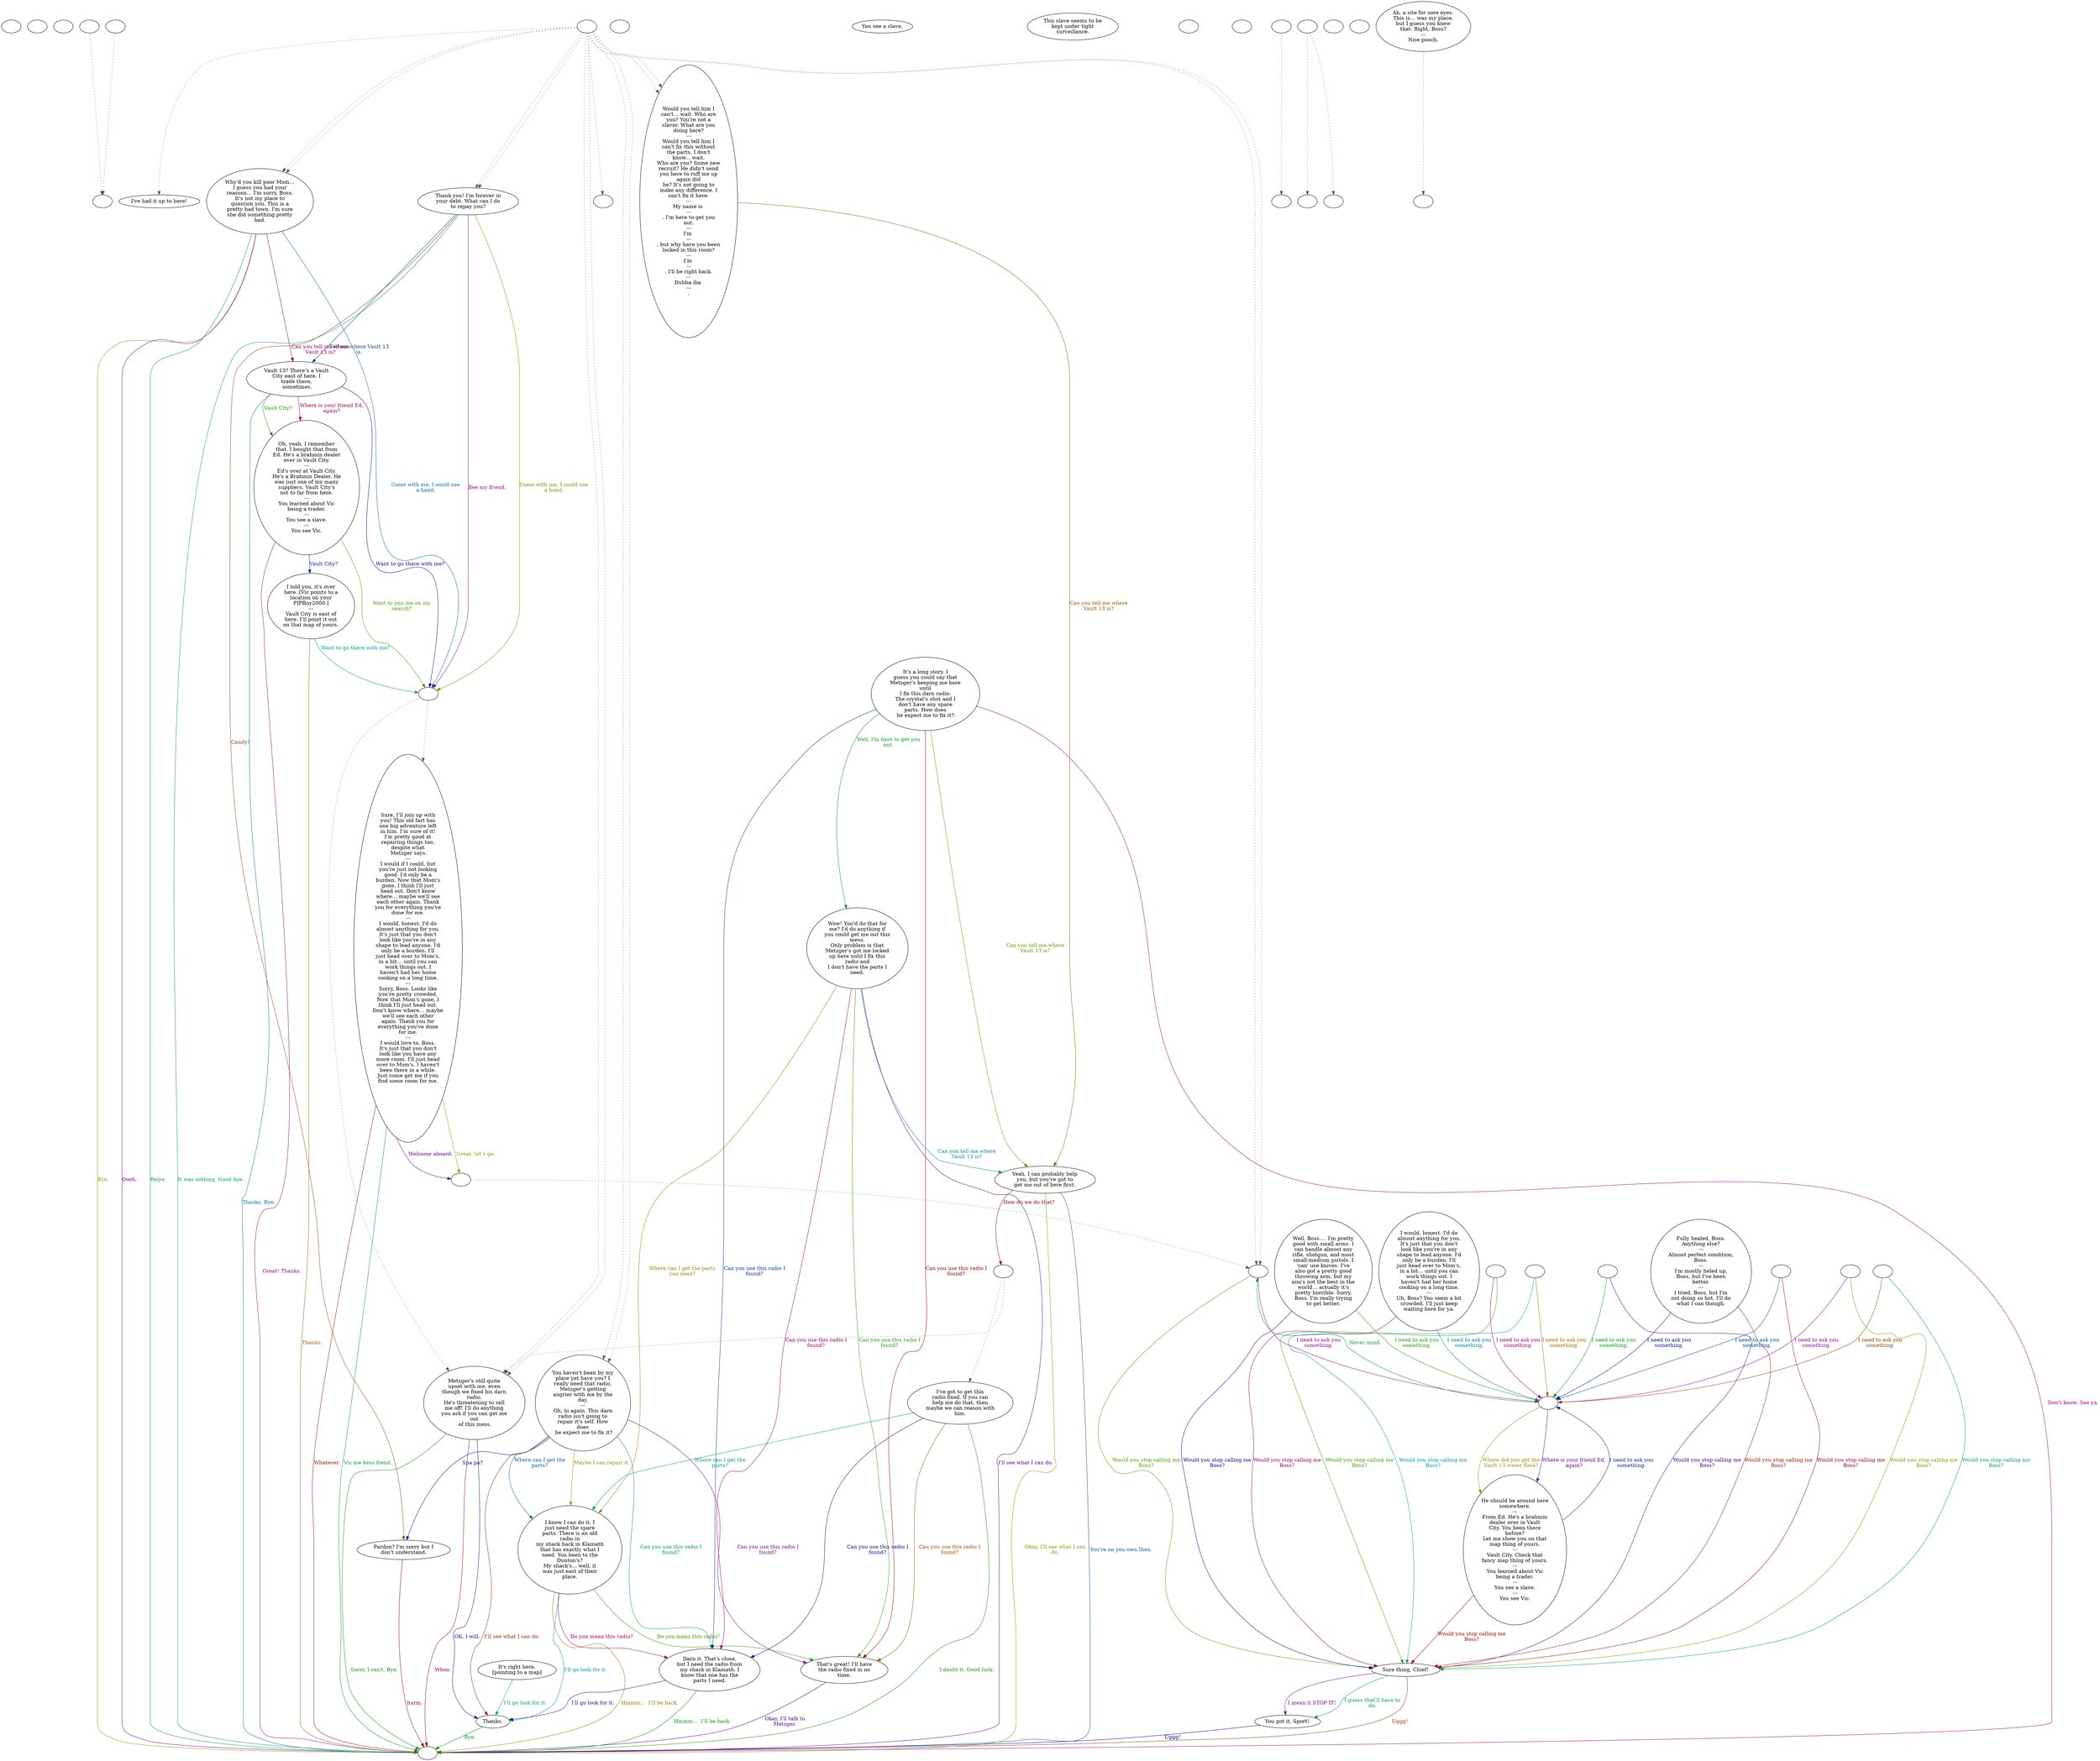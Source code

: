 digraph dcVic {
  "checkPartyMembersNearDoor" [style=filled       fillcolor="#FFFFFF"       color="#000000"]
  "checkPartyMembersNearDoor" [label=""]
  "start" [style=filled       fillcolor="#FFFFFF"       color="#000000"]
  "start" [label=""]
  "critter_p_proc" [style=filled       fillcolor="#FFFFFF"       color="#000000"]
  "critter_p_proc" [label=""]
  "pickup_p_proc" [style=filled       fillcolor="#FFFFFF"       color="#000000"]
  "pickup_p_proc" -> "Node998" [style=dotted color="#555555"]
  "pickup_p_proc" [label=""]
  "talk_p_proc" [style=filled       fillcolor="#FFFFFF"       color="#000000"]
  "talk_p_proc" -> "Node1020" [style=dotted color="#555555"]
  "talk_p_proc" -> "Node110" [style=dotted color="#555555"]
  "talk_p_proc" -> "Node110" [style=dotted color="#555555"]
  "talk_p_proc" -> "Node008" [style=dotted color="#555555"]
  "talk_p_proc" -> "Node008" [style=dotted color="#555555"]
  "talk_p_proc" -> "Node023" [style=dotted color="#555555"]
  "talk_p_proc" -> "Node023" [style=dotted color="#555555"]
  "talk_p_proc" -> "Node002b" [style=dotted color="#555555"]
  "talk_p_proc" -> "Node002" [style=dotted color="#555555"]
  "talk_p_proc" -> "Node002" [style=dotted color="#555555"]
  "talk_p_proc" -> "Node003" [style=dotted color="#555555"]
  "talk_p_proc" -> "Node003" [style=dotted color="#555555"]
  "talk_p_proc" -> "Node001" [style=dotted color="#555555"]
  "talk_p_proc" -> "Node001" [style=dotted color="#555555"]
  "talk_p_proc" [label=""]
  "destroy_p_proc" [style=filled       fillcolor="#FFFFFF"       color="#000000"]
  "destroy_p_proc" [label=""]
  "look_at_p_proc" [style=filled       fillcolor="#FFFFFF"       color="#000000"]
  "look_at_p_proc" [label="You see a slave."]
  "description_p_proc" [style=filled       fillcolor="#FFFFFF"       color="#000000"]
  "description_p_proc" [label="This slave seems to be\nkept under tight\nsurveillance."]
  "use_skill_on_p_proc" [style=filled       fillcolor="#FFFFFF"       color="#000000"]
  "use_skill_on_p_proc" [label=""]
  "damage_p_proc" [style=filled       fillcolor="#FFFFFF"       color="#000000"]
  "damage_p_proc" -> "Node998" [style=dotted color="#555555"]
  "damage_p_proc" [label=""]
  "map_enter_p_proc" [style=filled       fillcolor="#FFFFFF"       color="#000000"]
  "map_enter_p_proc" [label=""]
  "push_p_proc" [style=filled       fillcolor="#FFFFFF"       color="#000000"]
  "push_p_proc" -> "Node1101" [style=dotted color="#555555"]
  "push_p_proc" [label=""]
  "use_obj_on_p_proc" [style=filled       fillcolor="#FFFFFF"       color="#000000"]
  "use_obj_on_p_proc" -> "Node1110" [style=dotted color="#555555"]
  "use_obj_on_p_proc" -> "Node1111" [style=dotted color="#555555"]
  "use_obj_on_p_proc" [label=""]
  "Node001" [style=filled       fillcolor="#FFFFFF"       color="#000000"]
  "Node001" [label="Would you tell him I\ncan't... wait. Who are\nyou? You're not a\nslaver. What are you\ndoing here?\n---\nWould you tell him I\ncan't fix this without\nthe parts. I don't\nknow... wait.\nWho are you? Some new\nrecruit? He didn't send\nyou here to ruff me up\nagain did\nhe? It's not going to\nmake any difference. I\ncan't fix it here.\n---\nMy name is \n---\n. I’m here to get you\nout.\n---\nI'm \n---\n, but why have you been\nlocked in this room?\n---\nI’m \n---\n. I'll be right back.\n---\nDubba iba \n---\n."]
  "Node001" -> "Node015" [label="Can you tell me where\nVault 13 is?" color="#995400" fontcolor="#995400"]
  "Node002b" [style=filled       fillcolor="#FFFFFF"       color="#000000"]
  "Node002b" [label=""]
  "Node002" [style=filled       fillcolor="#FFFFFF"       color="#000000"]
  "Node002" [label="Metzger's still quite\nupset with me, even\nthough we fixed his darn\nradio.\nHe's threatening to sell\nme off! I'll do anything\nyou ask if you can get me\nout\n of this mess."]
  "Node002" -> "Node006" [label="OK, I will." color="#270099" fontcolor="#270099"]
  "Node002" -> "Node999" [label="Sorry, I can't. Bye." color="#059900" fontcolor="#059900"]
  "Node002" -> "Node999" [label="Whoo." color="#990032" fontcolor="#990032"]
  "Node003" [style=filled       fillcolor="#FFFFFF"       color="#000000"]
  "Node003" [label="You haven't been by my\nplace yet have you? I\nreally need that radio,\nMetzger's getting\nangrier with me by the\nday.\n---\nOh, hi again. This darn\nradio isn't going to\nrepair it's self. How\ndoes\n he expect me to fix it?"]
  "Node003" -> "Node004" [label="Where can I get the\nparts?" color="#005E99" fontcolor="#005E99"]
  "Node003" -> "Node004" [label="Maybe I can repair it." color="#8B9900" fontcolor="#8B9900"]
  "Node003" -> "Node005" [label="Can you use this radio I\nfound?" color="#7A0099" fontcolor="#7A0099"]
  "Node003" -> "Node014" [label="Can you use this radio I\nfound?" color="#00994E" fontcolor="#00994E"]
  "Node003" -> "Node006" [label="I’ll see what I can do." color="#992100" fontcolor="#992100"]
  "Node003" -> "Node007" [label="Spa pa?" color="#000C99" fontcolor="#000C99"]
  "Node004" [style=filled       fillcolor="#FFFFFF"       color="#000000"]
  "Node004" [label="I know I can do it, I\njust need the spare\nparts. There is an old\nradio in\nmy shack back in Klamath\nthat has exactly what I\nneed. You been to the\nDunton's?\nMy shack's... well, it\nwas just east of their\nplace."]
  "Node004" -> "Node005" [label="Do you mean this radio?" color="#389900" fontcolor="#389900"]
  "Node004" -> "Node014" [label="Do you mean this radio?" color="#990065" fontcolor="#990065"]
  "Node004" -> "Node006" [label="I’ll go look for it." color="#009299" fontcolor="#009299"]
  "Node004" -> "Node999" [label="Hmmm...  I’ll be back." color="#997400" fontcolor="#997400"]
  "Node005" [style=filled       fillcolor="#FFFFFF"       color="#000000"]
  "Node005" [label="That's great! I'll have\nthe radio fixed in no\ntime."]
  "Node005" -> "Node999" [label="Okay, I'll talk to\nMetzger." color="#470099" fontcolor="#470099"]
  "Node006" [style=filled       fillcolor="#FFFFFF"       color="#000000"]
  "Node006" [label="Thanks."]
  "Node006" -> "Node999" [label="Bye." color="#00991A" fontcolor="#00991A"]
  "Node007" [style=filled       fillcolor="#FFFFFF"       color="#000000"]
  "Node007" [label="Pardon? I'm sorry but I\ndon't understand."]
  "Node007" -> "Node999" [label="hurm." color="#990012" fontcolor="#990012"]
  "Node008" [style=filled       fillcolor="#FFFFFF"       color="#000000"]
  "Node008" [label="Thank you! I'm forever in\nyour debt. What can I do\nto repay you?"]
  "Node008" -> "Node009" [label="Tell me where Vault 13\nis." color="#003F99" fontcolor="#003F99"]
  "Node008" -> "Node995" [label="Come with me, I could use\na hand." color="#6C9900" fontcolor="#6C9900"]
  "Node008" -> "Node995" [label="Bee my friend." color="#990098" fontcolor="#990098"]
  "Node008" -> "Node999" [label="It was nothing. Good bye." color="#00996D" fontcolor="#00996D"]
  "Node008" -> "Node007" [label="Candy?" color="#994100" fontcolor="#994100"]
  "Node009" [style=filled       fillcolor="#FFFFFF"       color="#000000"]
  "Node009" [label="Vault 13? There’s a Vault\nCity east of here. I\ntrade there,\n sometimes."]
  "Node009" -> "Node995" [label="Want to go there with me?" color="#140099" fontcolor="#140099"]
  "Node009" -> "Node011" [label="Vault City?" color="#199900" fontcolor="#199900"]
  "Node009" -> "Node011" [label="Where is your friend Ed,\nagain?" color="#990045" fontcolor="#990045"]
  "Node009" -> "Node999" [label="Thanks. Bye." color="#007299" fontcolor="#007299"]
  "Node010" [style=filled       fillcolor="#FFFFFF"       color="#000000"]
  "Node010" [label="Sure, I’ll join up with\nyou! This old fart has\none big adventure left\nin him. I’m sure of it!\nI'm pretty good at\nrepairing things too,\ndespite what\n Metzger says.\n---\nI would if I could, but\nyou're just not looking\ngood. I'd only be a\nburden. Now that Mom's\ngone, I think I'll just\nhead out. Don't know\nwhere… maybe we'll see\neach other again. Thank\nyou for everything you've\ndone for me.\n---\nI would, honest. I'd do\nalmost anything for you.\nIt's just that you don't\nlook like you're in any\nshape to lead anyone. I'd\nonly be a burden. I'll\njust head over to Mom's,\nin a bit… until you can\nwork things out. I\nhaven't had her home\ncooking on a long time.\n---\nSorry, Boss. Looks like\nyou're pretty crowded.\nNow that Mom's gone, I\nthink I'll just head out.\nDon't know where… maybe\nwe'll see each other\nagain. Thank you for\neverything you've done\nfor me.\n---\nI would love to, Boss.\nIt's just that you don't\nlook like you have any\nmore room. I'll just head\nover to Mom's. I haven't\nbeen there in a while.\nJust come get me if you\nfind some room for me."]
  "Node010" -> "Node994" [label="Great, let’s go." color="#999300" fontcolor="#999300"]
  "Node010" -> "Node994" [label="Welcome aboard." color="#670099" fontcolor="#670099"]
  "Node010" -> "Node999" [label="Vic me bess frend." color="#00993A" fontcolor="#00993A"]
  "Node010" -> "Node999" [label="Whatever." color="#990D00" fontcolor="#990D00"]
  "Node011" [style=filled       fillcolor="#FFFFFF"       color="#000000"]
  "Node011" [label="Oh, yeah. I remember\nthat. I bought that from\nEd. He's a brahmin dealer\nover in Vault City.\n---\nEd's over at Vault City.\nHe's a Brahmin Dealer. He\nwas just one of my many\nsuppliers. Vault City's\nnot to far from here.\n---\nYou learned about Vic\nbeing a trader.\n---\nYou see a slave.\n---\nYou see Vic."]
  "Node011" -> "Node013" [label="Vault City?" color="#001F99" fontcolor="#001F99"]
  "Node011" -> "Node995" [label="Want to join me on my\nsearch?" color="#4C9900" fontcolor="#4C9900"]
  "Node011" -> "Node999" [label="Great! Thanks." color="#990079" fontcolor="#990079"]
  "Node013" [style=filled       fillcolor="#FFFFFF"       color="#000000"]
  "Node013" [label="I told you, it's over\nhere. [Vic points to a\nlocation on your\nPIPBoy2000.]\n---\nVault City is east of\nhere. I’ll point it out\non that map of yours."]
  "Node013" -> "Node995" [label="Want to go there with me?" color="#00998D" fontcolor="#00998D"]
  "Node013" -> "Node999" [label="Thanks." color="#996000" fontcolor="#996000"]
  "Node014" [style=filled       fillcolor="#FFFFFF"       color="#000000"]
  "Node014" [label="Darn it. That's close,\nbut I need the radio from\nmy shack in Klamath. I\nknow that one has the\nparts I need."]
  "Node014" -> "Node006" [label="I’ll go look for it." color="#340099" fontcolor="#340099"]
  "Node014" -> "Node999" [label="Hmmm...  I’ll be back." color="#009907" fontcolor="#009907"]
  "Node015" [style=filled       fillcolor="#FFFFFF"       color="#000000"]
  "Node015" [label="Yeah, I can probably help\nyou, but you've got to\nget me out of here first."]
  "Node015" -> "Node996" [label="How do we do that?" color="#990026" fontcolor="#990026"]
  "Node015" -> "Node999" [label="You're on you own then." color="#005299" fontcolor="#005299"]
  "Node015" -> "Node999" [label="Okay, I'll see what I can\ndo." color="#7F9900" fontcolor="#7F9900"]
  "Node016" [style=filled       fillcolor="#FFFFFF"       color="#000000"]
  "Node016" [label="Sure thing, Chief!"]
  "Node016" -> "Node017" [label="I mean it STOP IT!" color="#860099" fontcolor="#860099"]
  "Node016" -> "Node017" [label="I guess that'll have to\ndo." color="#00995A" fontcolor="#00995A"]
  "Node016" -> "Node999" [label="Uggg!" color="#992D00" fontcolor="#992D00"]
  "Node017" [style=filled       fillcolor="#FFFFFF"       color="#000000"]
  "Node017" [label="You got it, Sport!"]
  "Node017" -> "Node999" [label="Uggg!" color="#000099" fontcolor="#000099"]
  "Node020" [style=filled       fillcolor="#FFFFFF"       color="#000000"]
  "Node020" [label="Wow! You'd do that for\nme? I'd do anything if\nyou could get me out this\nmess.\nOnly problem is that\nMetzger's got me locked\nup here until I fix this\nradio and\nI don't have the parts I\nneed."]
  "Node020" -> "Node005" [label="Can you use this radio I\nfound?" color="#2C9900" fontcolor="#2C9900"]
  "Node020" -> "Node014" [label="Can you use this radio I\nfound?" color="#990059" fontcolor="#990059"]
  "Node020" -> "Node015" [label="Can you tell me where\nVault 13 is?" color="#008699" fontcolor="#008699"]
  "Node020" -> "Node004" [label="Where can I get the parts\nyou need?" color="#998000" fontcolor="#998000"]
  "Node020" -> "Node999" [label="I'll see what I can do." color="#530099" fontcolor="#530099"]
  "Node021" [style=filled       fillcolor="#FFFFFF"       color="#000000"]
  "Node021" [label="It's a long story. I\nguess you could say that\nMetzger's keeping me here\nuntil\nI fix this darn radio.\nThe crystal's shot and I\ndon't have any spare\nparts. How does\n he expect me to fix it?."]
  "Node021" -> "Node020" [label="Well, I'm here to get you\nout." color="#009927" fontcolor="#009927"]
  "Node021" -> "Node005" [label="Can you use this radio I\nfound?" color="#990006" fontcolor="#990006"]
  "Node021" -> "Node014" [label="Can you use this radio I\nfound?" color="#003399" fontcolor="#003399"]
  "Node021" -> "Node015" [label="Can you tell me where\nVault 13 is?" color="#5F9900" fontcolor="#5F9900"]
  "Node021" -> "Node999" [label="Don't know. See ya." color="#99008C" fontcolor="#99008C"]
  "Node022" [style=filled       fillcolor="#FFFFFF"       color="#000000"]
  "Node022" [label="I've got to get this\nradio fixed. If you can\nhelp me do that, then\nmaybe we can reason with\nhim."]
  "Node022" -> "Node004" [label="Where can I get the\nparts?" color="#009979" fontcolor="#009979"]
  "Node022" -> "Node005" [label="Can you use this radio I\nfound?" color="#994D00" fontcolor="#994D00"]
  "Node022" -> "Node014" [label="Can you use this radio I\nfound?" color="#200099" fontcolor="#200099"]
  "Node022" -> "Node999" [label="I doubt it. Good luck." color="#0D9900" fontcolor="#0D9900"]
  "Node023" [style=filled       fillcolor="#FFFFFF"       color="#000000"]
  "Node023" [label="Why'd you kill poor Mom…\nI guess you had your\nreasons… I'm sorry, Boss.\nIt's not my place to\nquestion you. This is a\npretty bad town. I'm sure\nshe did something pretty\nbad."]
  "Node023" -> "Node009" [label="Can you tell me where\nVault 13 is?" color="#990039" fontcolor="#990039"]
  "Node023" -> "Node995" [label="Come with me, I could use\na hand." color="#006699" fontcolor="#006699"]
  "Node023" -> "Node999" [label="Bye." color="#939900" fontcolor="#939900"]
  "Node023" -> "Node999" [label="Oooh." color="#730099" fontcolor="#730099"]
  "Node023" -> "Node999" [label="Beiye" color="#009946" fontcolor="#009946"]
  "Node1001" [style=filled       fillcolor="#FFFFFF"       color="#000000"]
  "Node1001" [label="Fully healed, Boss.\nAnything else?\n---\nAlmost perfect condition,\nBoss.\n---\nI'm mostly heled up,\nBoss, but I've been\nbetter.\n---\nI tried, Boss, but I'm\nnot doing so hot. I'll do\nwhat I can though."]
  "Node1001" -> "Node016" [label="Would you stop calling me\nBoss?" color="#991900" fontcolor="#991900"]
  "Node1001" -> "Node1021" [label="I need to ask you\nsomething." color="#001399" fontcolor="#001399"]
  "Node1002" [style=filled       fillcolor="#FFFFFF"       color="#000000"]
  "Node1002" [label=""]
  "Node1002" -> "Node016" [label="Would you stop calling me\nBoss?" color="#409900" fontcolor="#409900"]
  "Node1002" -> "Node1021" [label="I need to ask you\nsomething." color="#99006C" fontcolor="#99006C"]
  "Node1003" [style=filled       fillcolor="#FFFFFF"       color="#000000"]
  "Node1003" [label=""]
  "Node1003" -> "Node016" [label="Would you stop calling me\nBoss?" color="#009999" fontcolor="#009999"]
  "Node1003" -> "Node1021" [label="I need to ask you\nsomething." color="#996C00" fontcolor="#996C00"]
  "Node1004" [style=filled       fillcolor="#FFFFFF"       color="#000000"]
  "Node1004" [label=""]
  "Node1004" -> "Node016" [label="Would you stop calling me\nBoss?" color="#400099" fontcolor="#400099"]
  "Node1004" -> "Node1021" [label="I need to ask you\nsomething." color="#009913" fontcolor="#009913"]
  "Node1005" [style=filled       fillcolor="#FFFFFF"       color="#000000"]
  "Node1005" [label=""]
  "Node1005" -> "Node016" [label="Would you stop calling me\nBoss?" color="#99001A" fontcolor="#99001A"]
  "Node1005" -> "Node1021" [label="I need to ask you\nsomething." color="#004699" fontcolor="#004699"]
  "Node1006" [style=filled       fillcolor="#FFFFFF"       color="#000000"]
  "Node1006" [label=""]
  "Node1006" -> "Node016" [label="Would you stop calling me\nBoss?" color="#739900" fontcolor="#739900"]
  "Node1006" -> "Node1021" [label="I need to ask you\nsomething." color="#920099" fontcolor="#920099"]
  "Node1007" [style=filled       fillcolor="#FFFFFF"       color="#000000"]
  "Node1007" [label=""]
  "Node1008" [style=filled       fillcolor="#FFFFFF"       color="#000000"]
  "Node1008" [label=""]
  "Node1009" [style=filled       fillcolor="#FFFFFF"       color="#000000"]
  "Node1009" [label=""]
  "Node1009" -> "Node016" [label="Would you stop calling me\nBoss?" color="#009966" fontcolor="#009966"]
  "Node1009" -> "Node1021" [label="I need to ask you\nsomething." color="#993900" fontcolor="#993900"]
  "Node1010" [style=filled       fillcolor="#FFFFFF"       color="#000000"]
  "Node1010" [label="Well, Boss…. I'm pretty\ngood with small arms. I\ncan handle almost any\nrifle, shotgun, and most\nsmall-medium pistols. I\n'can' use knives. I've\nalso got a pretty good\nthrowing arm, but my\naim's not the best in the\nworld… actually it's\npretty horrible. Sorry,\nBoss. I'm really trying\nto get better."]
  "Node1010" -> "Node016" [label="Would you stop calling me\nBoss?" color="#0C0099" fontcolor="#0C0099"]
  "Node1010" -> "Node1021" [label="I need to ask you\nsomething." color="#209900" fontcolor="#209900"]
  "Node1100" [style=filled       fillcolor="#FFFFFF"       color="#000000"]
  "Node1100" [label="I would, honest. I'd do\nalmost anything for you.\nIt's just that you don't\nlook like you're in any\nshape to lead anyone. I'd\nonly be a burden. I'll\njust head over to Mom's,\nin a bit… until you can\nwork things out. I\nhaven't had her home\ncooking on a long time.\n---\nUh, Boss? You seem a bit\ncrowded. I'll just keep\nwaiting here for ya."]
  "Node1100" -> "Node016" [label="Would you stop calling me\nBoss?" color="#99004D" fontcolor="#99004D"]
  "Node1100" -> "Node1021" [label="I need to ask you\nsomething." color="#007999" fontcolor="#007999"]
  "Node1101" [style=filled       fillcolor="#FFFFFF"       color="#000000"]
  "Node1101" [label=""]
  "Node1102" [style=filled       fillcolor="#FFFFFF"       color="#000000"]
  "Node1102" [label=""]
  "Node1110" [style=filled       fillcolor="#FFFFFF"       color="#000000"]
  "Node1110" [label=""]
  "Node1111" [style=filled       fillcolor="#FFFFFF"       color="#000000"]
  "Node1111" [label=""]
  "Node1020" [style=filled       fillcolor="#FFFFFF"       color="#000000"]
  "Node1020" [label="I've had it up to here!"]
  "Node1021" [style=filled       fillcolor="#FFFFFF"       color="#000000"]
  "Node1021" [label=""]
  "Node1021" -> "Node1207" [label="Where did you get the\nVault 13 water flask?" color="#998C00" fontcolor="#998C00"]
  "Node1021" -> "Node1207" [label="Where is your friend Ed,\nagain?" color="#5F0099" fontcolor="#5F0099"]
  "Node1021" -> "Node110" [label="Never mind." color="#009933" fontcolor="#009933"]
  "Node1207" [style=filled       fillcolor="#FFFFFF"       color="#000000"]
  "Node1207" [label="He should be around here\nsomewhere.\n---\nFrom Ed. He's a brahmin\ndealer over in Vault\nCity. You been there\nbefore?\nLet me show you on that\nmap thing of yours.\n---\nVault City. Check that\nfancy map thing of yours.\n---\nYou learned about Vic\nbeing a trader.\n---\nYou see a slave.\n---\nYou see Vic."]
  "Node1207" -> "Node016" [label="Would you stop calling me\nBoss?" color="#990600" fontcolor="#990600"]
  "Node1207" -> "Node1021" [label="I need to ask you\nsomething." color="#002799" fontcolor="#002799"]
  "Node110" [style=filled       fillcolor="#FFFFFF"       color="#000000"]
  "Node110" [label=""]
  "Node110" -> "Node016" [label="Would you stop calling me\nBoss?" color="#539900" fontcolor="#539900"]
  "Node110" -> "Node1021" [label="I need to ask you\nsomething." color="#990080" fontcolor="#990080"]
  "Node998" [style=filled       fillcolor="#FFFFFF"       color="#000000"]
  "Node998" [label=""]
  "Node996" [style=filled       fillcolor="#FFFFFF"       color="#000000"]
  "Node996" -> "Node022" [style=dotted color="#555555"]
  "Node996" -> "Node002" [style=dotted color="#555555"]
  "Node996" [label=""]
  "timed_event_p_proc" [style=filled       fillcolor="#FFFFFF"       color="#000000"]
  "timed_event_p_proc" -> "Node1102" [style=dotted color="#555555"]
  "timed_event_p_proc" [label="Ah, a site for sore eyes.\nThis is… was my place,\nbut I guess you knew\nthat. Right, Boss?\n---\nNice pooch."]
  "Node999" [style=filled       fillcolor="#FFFFFF"       color="#000000"]
  "Node999" [label=""]
  "Node995" [style=filled       fillcolor="#FFFFFF"       color="#000000"]
  "Node995" -> "Node010" [style=dotted color="#555555"]
  "Node995" -> "Node002" [style=dotted color="#555555"]
  "Node995" [label=""]
  "Node994" [style=filled       fillcolor="#FFFFFF"       color="#000000"]
  "Node994" -> "Node110" [style=dotted color="#555555"]
  "Node994" [label=""]
  "Node004b" [style=filled       fillcolor="#FFFFFF"       color="#000000"]
  "Node004b" [label="It's right here.\n[pointing to a map]"]
  "Node004b" -> "Node006" [label="I’ll go look for it." color="#009985" fontcolor="#009985"]
}